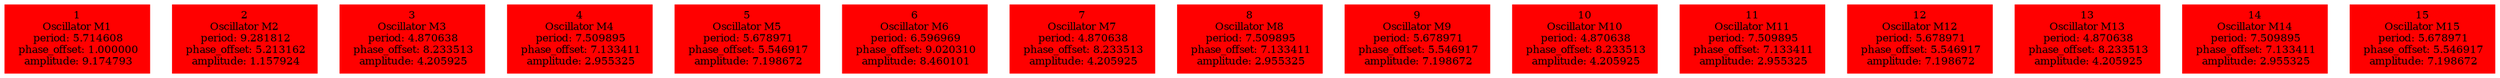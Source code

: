  digraph g{ forcelabels=true;
1 [label=<1<BR />Oscillator M1<BR /> period: 5.714608<BR /> phase_offset: 1.000000<BR /> amplitude: 9.174793>, shape=box,color=red,style=filled,fontsize=8];2 [label=<2<BR />Oscillator M2<BR /> period: 9.281812<BR /> phase_offset: 5.213162<BR /> amplitude: 1.157924>, shape=box,color=red,style=filled,fontsize=8];3 [label=<3<BR />Oscillator M3<BR /> period: 4.870638<BR /> phase_offset: 8.233513<BR /> amplitude: 4.205925>, shape=box,color=red,style=filled,fontsize=8];4 [label=<4<BR />Oscillator M4<BR /> period: 7.509895<BR /> phase_offset: 7.133411<BR /> amplitude: 2.955325>, shape=box,color=red,style=filled,fontsize=8];5 [label=<5<BR />Oscillator M5<BR /> period: 5.678971<BR /> phase_offset: 5.546917<BR /> amplitude: 7.198672>, shape=box,color=red,style=filled,fontsize=8];6 [label=<6<BR />Oscillator M6<BR /> period: 6.596969<BR /> phase_offset: 9.020310<BR /> amplitude: 8.460101>, shape=box,color=red,style=filled,fontsize=8];7 [label=<7<BR />Oscillator M7<BR /> period: 4.870638<BR /> phase_offset: 8.233513<BR /> amplitude: 4.205925>, shape=box,color=red,style=filled,fontsize=8];8 [label=<8<BR />Oscillator M8<BR /> period: 7.509895<BR /> phase_offset: 7.133411<BR /> amplitude: 2.955325>, shape=box,color=red,style=filled,fontsize=8];9 [label=<9<BR />Oscillator M9<BR /> period: 5.678971<BR /> phase_offset: 5.546917<BR /> amplitude: 7.198672>, shape=box,color=red,style=filled,fontsize=8];10 [label=<10<BR />Oscillator M10<BR /> period: 4.870638<BR /> phase_offset: 8.233513<BR /> amplitude: 4.205925>, shape=box,color=red,style=filled,fontsize=8];11 [label=<11<BR />Oscillator M11<BR /> period: 7.509895<BR /> phase_offset: 7.133411<BR /> amplitude: 2.955325>, shape=box,color=red,style=filled,fontsize=8];12 [label=<12<BR />Oscillator M12<BR /> period: 5.678971<BR /> phase_offset: 5.546917<BR /> amplitude: 7.198672>, shape=box,color=red,style=filled,fontsize=8];13 [label=<13<BR />Oscillator M13<BR /> period: 4.870638<BR /> phase_offset: 8.233513<BR /> amplitude: 4.205925>, shape=box,color=red,style=filled,fontsize=8];14 [label=<14<BR />Oscillator M14<BR /> period: 7.509895<BR /> phase_offset: 7.133411<BR /> amplitude: 2.955325>, shape=box,color=red,style=filled,fontsize=8];15 [label=<15<BR />Oscillator M15<BR /> period: 5.678971<BR /> phase_offset: 5.546917<BR /> amplitude: 7.198672>, shape=box,color=red,style=filled,fontsize=8]; }
